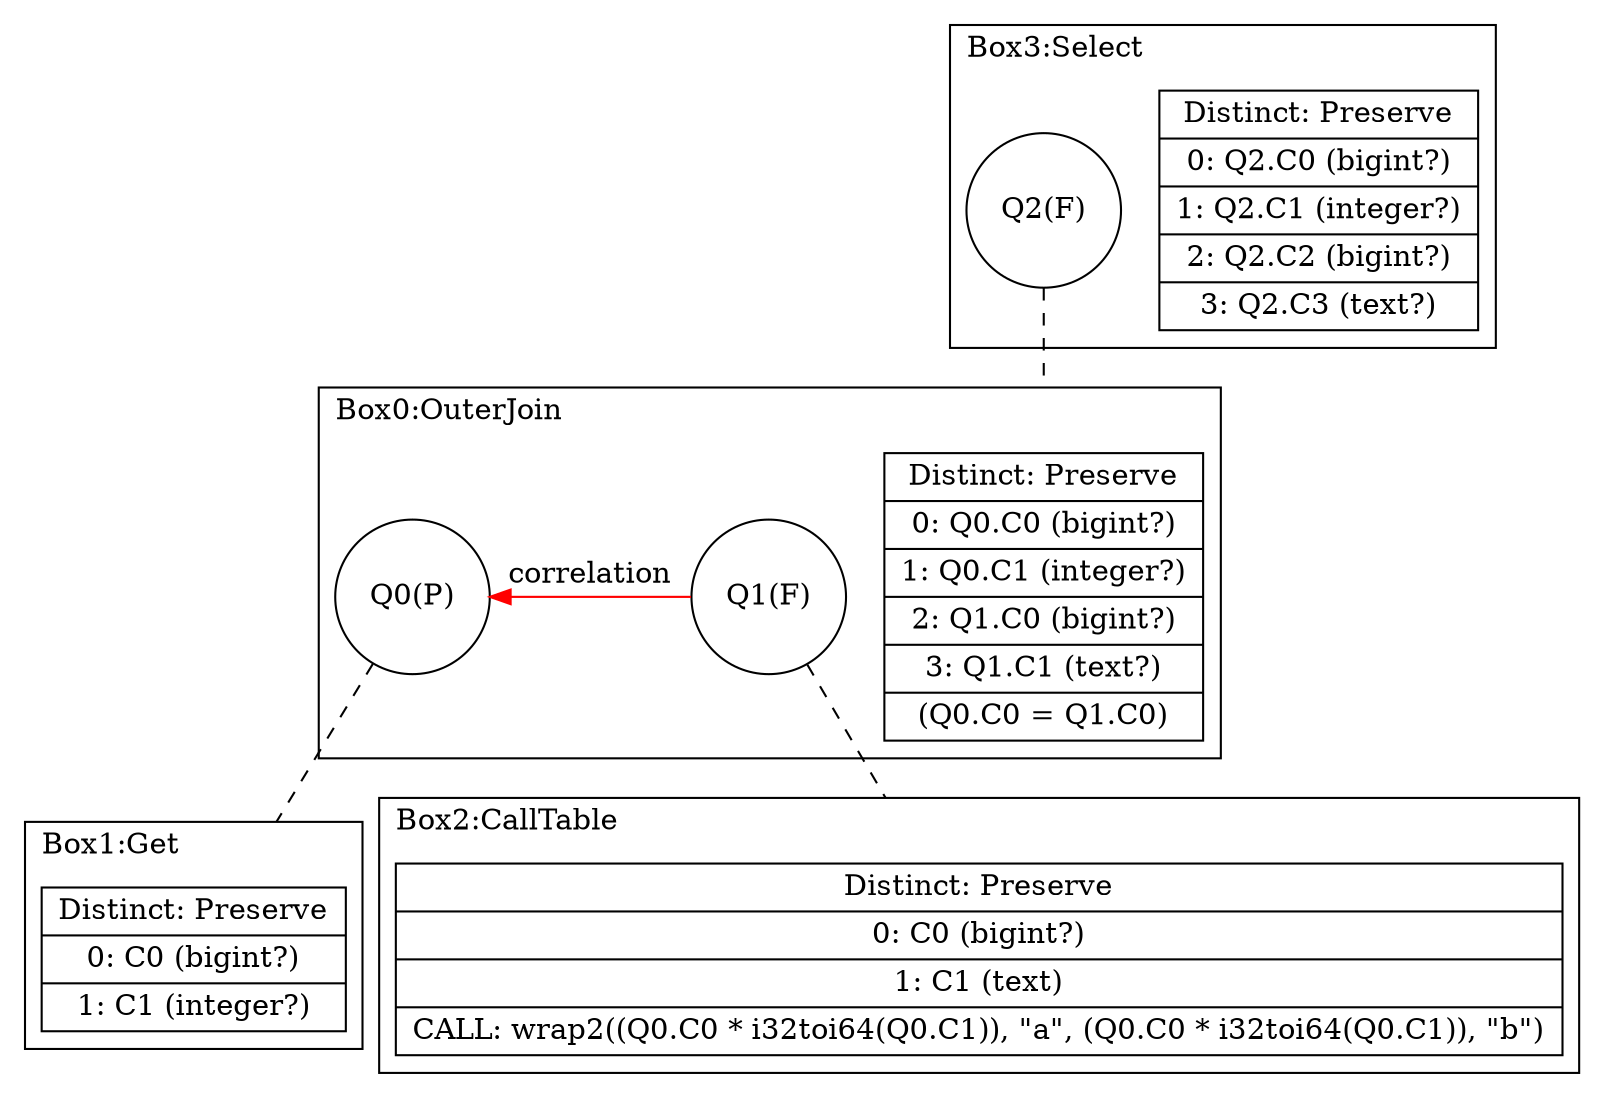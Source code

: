 digraph G {
    compound = true
    labeljust = l
    label = ""
    node [ shape = box ]
    subgraph cluster3 {
        label = "Box3:Select"
        boxhead3 [ shape = record, label = "{ Distinct: Preserve| 0: Q2.C0 (bigint?)| 1: Q2.C1 (integer?)| 2: Q2.C2 (bigint?)| 3: Q2.C3 (text?) }" ]
        {
            rank = same
            node [ shape = circle ]
            Q2 [ label = "Q2(F)" ]
        }
    }
    subgraph cluster0 {
        label = "Box0:OuterJoin"
        boxhead0 [ shape = record, label = "{ Distinct: Preserve| 0: Q0.C0 (bigint?)| 1: Q0.C1 (integer?)| 2: Q1.C0 (bigint?)| 3: Q1.C1 (text?)| (Q0.C0 = Q1.C0) }" ]
        {
            rank = same
            node [ shape = circle ]
            Q0 [ label = "Q0(P)" ]
            Q1 [ label = "Q1(F)" ]
            Q1 -> Q0 [ label = "correlation", style = filled, color = red ]
        }
    }
    subgraph cluster1 {
        label = "Box1:Get"
        boxhead1 [ shape = record, label = "{ Distinct: Preserve| 0: C0 (bigint?)| 1: C1 (integer?) }" ]
        {
            rank = same
        }
    }
    subgraph cluster2 {
        label = "Box2:CallTable"
        boxhead2 [ shape = record, label = "{ Distinct: Preserve| 0: C0 (bigint?)| 1: C1 (text)| CALL: wrap2((Q0.C0 * i32toi64(Q0.C1)), \"a\", (Q0.C0 * i32toi64(Q0.C1)), \"b\") }" ]
        {
            rank = same
        }
    }
    edge [ arrowhead = none, style = dashed ]
    Q2 -> boxhead0 [ lhead = cluster0 ]
    Q0 -> boxhead1 [ lhead = cluster1 ]
    Q1 -> boxhead2 [ lhead = cluster2 ]
}
